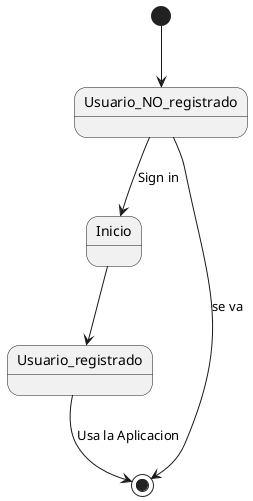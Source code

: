 @startuml
[*] --> Usuario_NO_registrado 
Usuario_NO_registrado --> Inicio : Sign in
Inicio --> Usuario_registrado
Usuario_NO_registrado --> [*] : se va
Usuario_registrado --> [*] : Usa la Aplicacion
@enduml